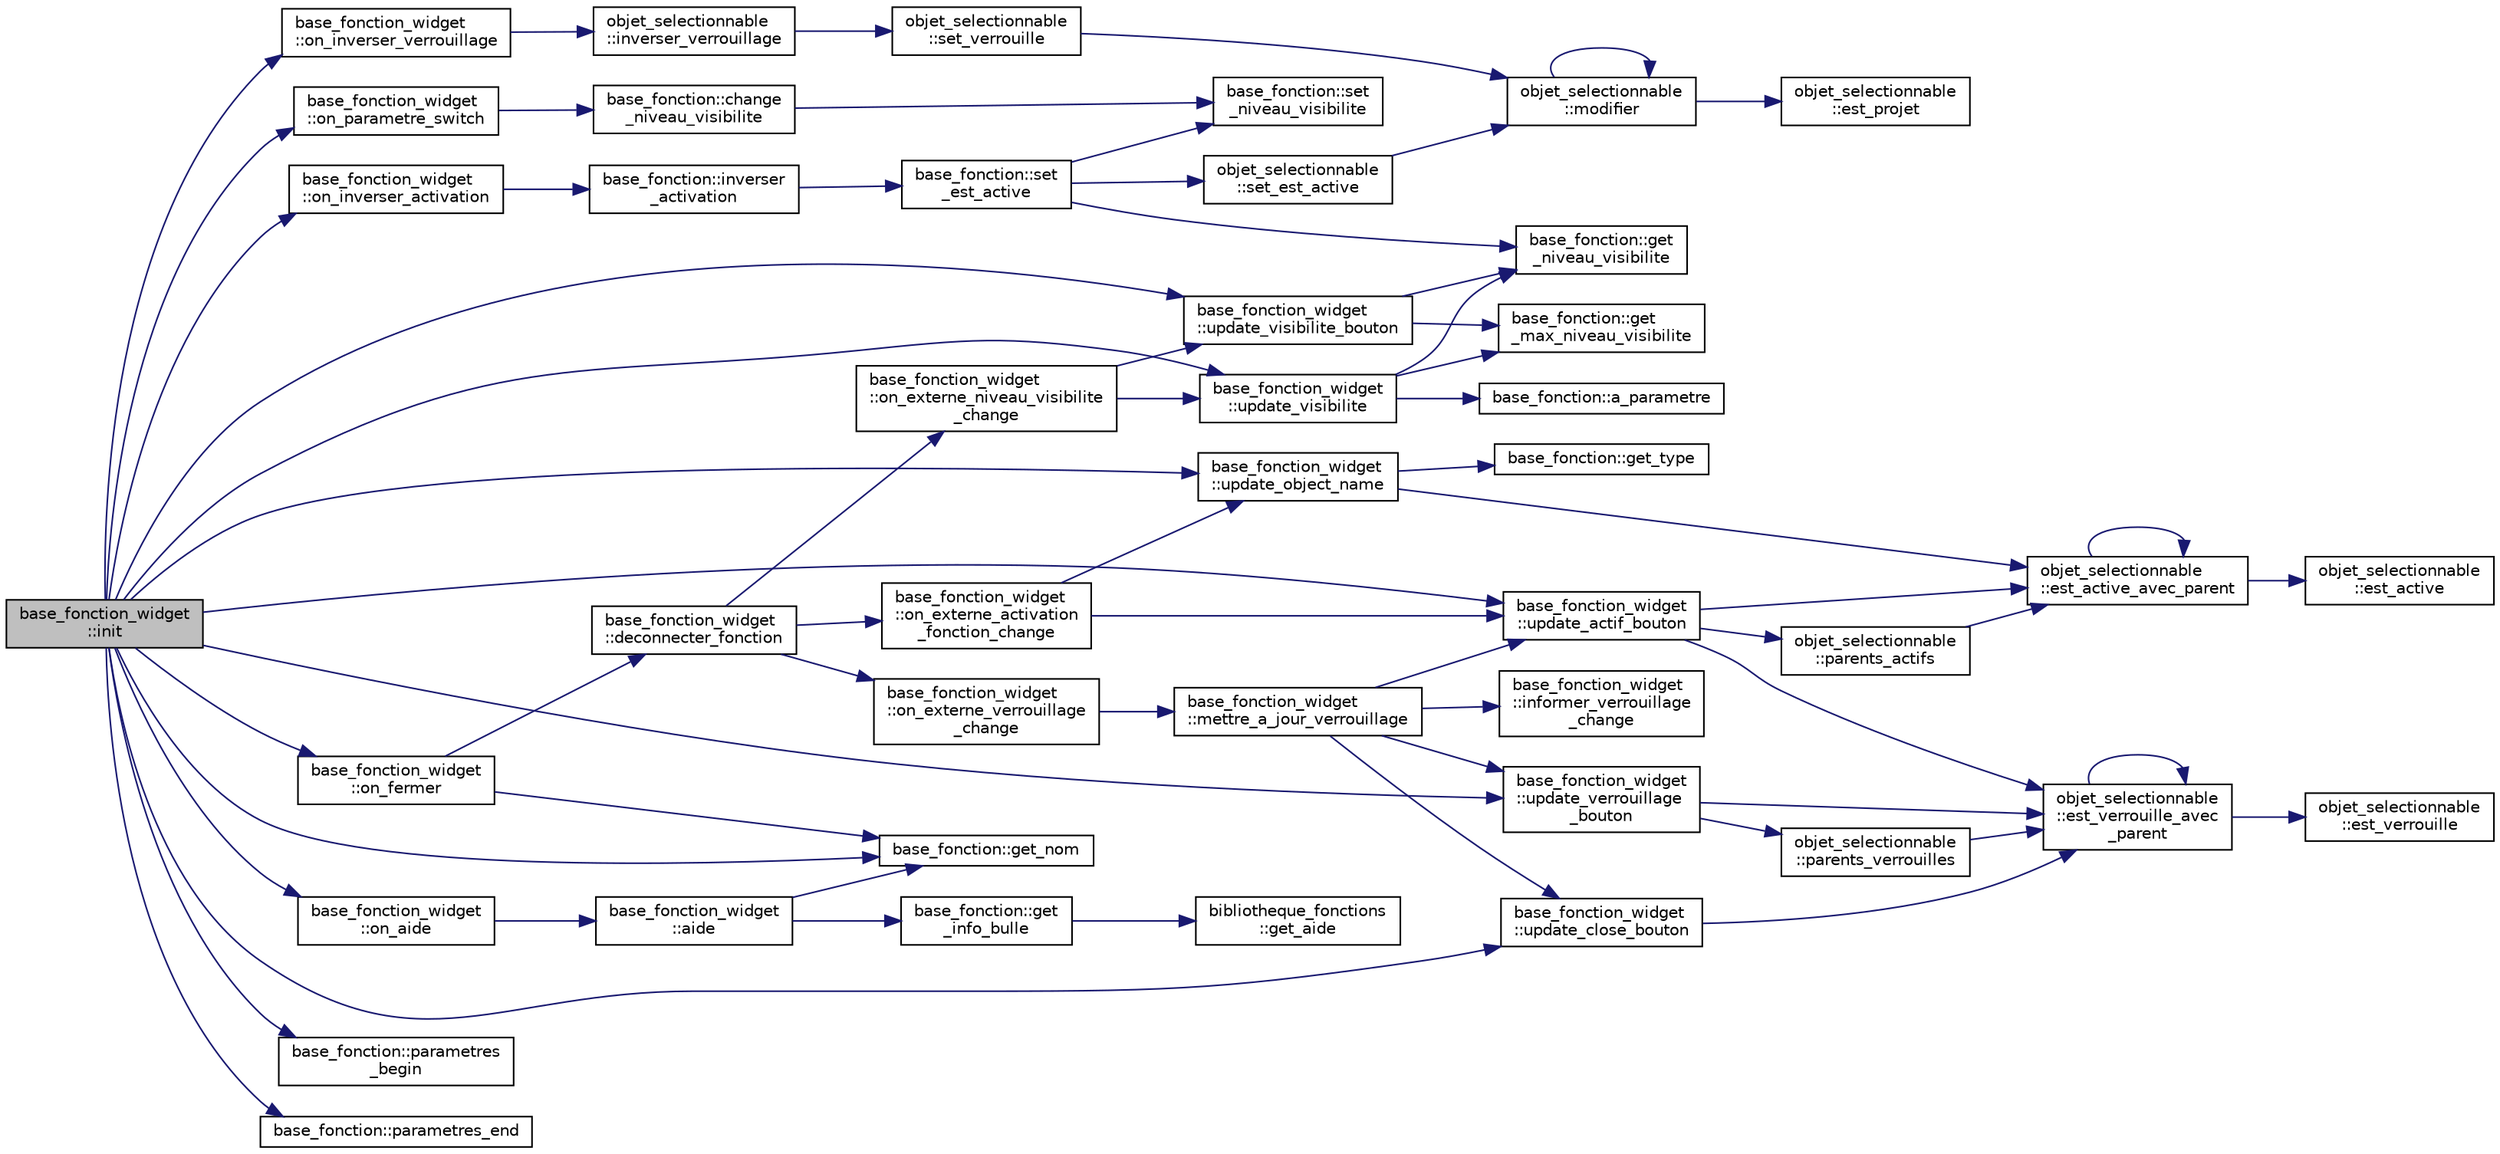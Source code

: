 digraph "base_fonction_widget::init"
{
  edge [fontname="Helvetica",fontsize="10",labelfontname="Helvetica",labelfontsize="10"];
  node [fontname="Helvetica",fontsize="10",shape=record];
  rankdir="LR";
  Node96 [label="base_fonction_widget\l::init",height=0.2,width=0.4,color="black", fillcolor="grey75", style="filled", fontcolor="black"];
  Node96 -> Node97 [color="midnightblue",fontsize="10",style="solid",fontname="Helvetica"];
  Node97 [label="base_fonction_widget\l::on_parametre_switch",height=0.2,width=0.4,color="black", fillcolor="white", style="filled",URL="$classbase__fonction__widget.html#a6b560463afa616caac97f5e5a9d0456b"];
  Node97 -> Node98 [color="midnightblue",fontsize="10",style="solid",fontname="Helvetica"];
  Node98 [label="base_fonction::change\l_niveau_visibilite",height=0.2,width=0.4,color="black", fillcolor="white", style="filled",URL="$classbase__fonction.html#a9a29109804d6f1a70350b45e8ef5a680"];
  Node98 -> Node99 [color="midnightblue",fontsize="10",style="solid",fontname="Helvetica"];
  Node99 [label="base_fonction::set\l_niveau_visibilite",height=0.2,width=0.4,color="black", fillcolor="white", style="filled",URL="$classbase__fonction.html#aac434731c9e5d95398d3baae6c74d447"];
  Node96 -> Node100 [color="midnightblue",fontsize="10",style="solid",fontname="Helvetica"];
  Node100 [label="base_fonction_widget\l::on_inverser_activation",height=0.2,width=0.4,color="black", fillcolor="white", style="filled",URL="$classbase__fonction__widget.html#acb52c3b688b3821f7fb307dc136ff49d",tooltip="Le bouton d&#39;inversion d&#39;activation est activé. "];
  Node100 -> Node101 [color="midnightblue",fontsize="10",style="solid",fontname="Helvetica"];
  Node101 [label="base_fonction::inverser\l_activation",height=0.2,width=0.4,color="black", fillcolor="white", style="filled",URL="$classbase__fonction.html#aaf72b5fa4bf0bd4ee43d7eab0aeac984"];
  Node101 -> Node102 [color="midnightblue",fontsize="10",style="solid",fontname="Helvetica"];
  Node102 [label="base_fonction::set\l_est_active",height=0.2,width=0.4,color="black", fillcolor="white", style="filled",URL="$classbase__fonction.html#a58252a04c7afea216c29d13132b0d6a2"];
  Node102 -> Node103 [color="midnightblue",fontsize="10",style="solid",fontname="Helvetica"];
  Node103 [label="base_fonction::get\l_niveau_visibilite",height=0.2,width=0.4,color="black", fillcolor="white", style="filled",URL="$classbase__fonction.html#aad1c92b3ed0b589ba58323132ab4aae7"];
  Node102 -> Node99 [color="midnightblue",fontsize="10",style="solid",fontname="Helvetica"];
  Node102 -> Node104 [color="midnightblue",fontsize="10",style="solid",fontname="Helvetica"];
  Node104 [label="objet_selectionnable\l::set_est_active",height=0.2,width=0.4,color="black", fillcolor="white", style="filled",URL="$classobjet__selectionnable.html#acb1bf63e061079a402c929ce346b0b22"];
  Node104 -> Node105 [color="midnightblue",fontsize="10",style="solid",fontname="Helvetica"];
  Node105 [label="objet_selectionnable\l::modifier",height=0.2,width=0.4,color="black", fillcolor="white", style="filled",URL="$classobjet__selectionnable.html#a9f76b8e89231a79c3fc840af874bd868"];
  Node105 -> Node106 [color="midnightblue",fontsize="10",style="solid",fontname="Helvetica"];
  Node106 [label="objet_selectionnable\l::est_projet",height=0.2,width=0.4,color="black", fillcolor="white", style="filled",URL="$classobjet__selectionnable.html#a49ea1a29523e46f099896477a2b43eaa"];
  Node105 -> Node105 [color="midnightblue",fontsize="10",style="solid",fontname="Helvetica"];
  Node96 -> Node107 [color="midnightblue",fontsize="10",style="solid",fontname="Helvetica"];
  Node107 [label="base_fonction_widget\l::on_inverser_verrouillage",height=0.2,width=0.4,color="black", fillcolor="white", style="filled",URL="$classbase__fonction__widget.html#a9e1f1563d0793c0601c8dc5b8a1e7326",tooltip="Le bouton de verrouillage d&#39;activation est activé. "];
  Node107 -> Node108 [color="midnightblue",fontsize="10",style="solid",fontname="Helvetica"];
  Node108 [label="objet_selectionnable\l::inverser_verrouillage",height=0.2,width=0.4,color="black", fillcolor="white", style="filled",URL="$classobjet__selectionnable.html#a028ac895965858e0e8e8e2cc25e8323c"];
  Node108 -> Node109 [color="midnightblue",fontsize="10",style="solid",fontname="Helvetica"];
  Node109 [label="objet_selectionnable\l::set_verrouille",height=0.2,width=0.4,color="black", fillcolor="white", style="filled",URL="$classobjet__selectionnable.html#a5d39343f43293805a0b60e8520687d87"];
  Node109 -> Node105 [color="midnightblue",fontsize="10",style="solid",fontname="Helvetica"];
  Node96 -> Node110 [color="midnightblue",fontsize="10",style="solid",fontname="Helvetica"];
  Node110 [label="base_fonction_widget\l::on_aide",height=0.2,width=0.4,color="black", fillcolor="white", style="filled",URL="$classbase__fonction__widget.html#aa9ed6c2c549d58a33a9ea3c36dae27ba"];
  Node110 -> Node111 [color="midnightblue",fontsize="10",style="solid",fontname="Helvetica"];
  Node111 [label="base_fonction_widget\l::aide",height=0.2,width=0.4,color="black", fillcolor="white", style="filled",URL="$classbase__fonction__widget.html#ab743a655c281ef042772378c76c2de82"];
  Node111 -> Node112 [color="midnightblue",fontsize="10",style="solid",fontname="Helvetica"];
  Node112 [label="base_fonction::get_nom",height=0.2,width=0.4,color="black", fillcolor="white", style="filled",URL="$classbase__fonction.html#aa184addbc0e71b3fd255b2f0b9e7c99e",tooltip="Retourne le nom de la fonction. "];
  Node111 -> Node113 [color="midnightblue",fontsize="10",style="solid",fontname="Helvetica"];
  Node113 [label="base_fonction::get\l_info_bulle",height=0.2,width=0.4,color="black", fillcolor="white", style="filled",URL="$classbase__fonction.html#a3164fc49ae9d3f7b9902745014036751",tooltip="Méthode d&#39;accès à l&#39;info bulle. "];
  Node113 -> Node114 [color="midnightblue",fontsize="10",style="solid",fontname="Helvetica"];
  Node114 [label="bibliotheque_fonctions\l::get_aide",height=0.2,width=0.4,color="black", fillcolor="white", style="filled",URL="$classbibliotheque__fonctions.html#af09bab02cd189c76012784c77f336a90"];
  Node96 -> Node112 [color="midnightblue",fontsize="10",style="solid",fontname="Helvetica"];
  Node96 -> Node115 [color="midnightblue",fontsize="10",style="solid",fontname="Helvetica"];
  Node115 [label="base_fonction_widget\l::on_fermer",height=0.2,width=0.4,color="black", fillcolor="white", style="filled",URL="$classbase__fonction__widget.html#a2e6e9fd90f86e175e6202ec057f0f297",tooltip="Le bouton fermer est activé. "];
  Node115 -> Node112 [color="midnightblue",fontsize="10",style="solid",fontname="Helvetica"];
  Node115 -> Node116 [color="midnightblue",fontsize="10",style="solid",fontname="Helvetica"];
  Node116 [label="base_fonction_widget\l::deconnecter_fonction",height=0.2,width=0.4,color="black", fillcolor="white", style="filled",URL="$classbase__fonction__widget.html#a38df68f6f1a38a5d2f653ccc75b3d54d",tooltip="Déconnecter la fonction. "];
  Node116 -> Node117 [color="midnightblue",fontsize="10",style="solid",fontname="Helvetica"];
  Node117 [label="base_fonction_widget\l::on_externe_activation\l_fonction_change",height=0.2,width=0.4,color="black", fillcolor="white", style="filled",URL="$classbase__fonction__widget.html#ad5f92c5b95f40e2962fced2467de68bf",tooltip="L&#39;activation de la fonction est modifié. "];
  Node117 -> Node118 [color="midnightblue",fontsize="10",style="solid",fontname="Helvetica"];
  Node118 [label="base_fonction_widget\l::update_actif_bouton",height=0.2,width=0.4,color="black", fillcolor="white", style="filled",URL="$classbase__fonction__widget.html#a548a6571fb757666807a6b3e95485dea",tooltip="Mise à jour du bouton d&#39;activation. "];
  Node118 -> Node119 [color="midnightblue",fontsize="10",style="solid",fontname="Helvetica"];
  Node119 [label="objet_selectionnable\l::est_verrouille_avec\l_parent",height=0.2,width=0.4,color="black", fillcolor="white", style="filled",URL="$classobjet__selectionnable.html#a001c4584a6430689f478544ec560fb7e"];
  Node119 -> Node120 [color="midnightblue",fontsize="10",style="solid",fontname="Helvetica"];
  Node120 [label="objet_selectionnable\l::est_verrouille",height=0.2,width=0.4,color="black", fillcolor="white", style="filled",URL="$classobjet__selectionnable.html#ae9c29950b9e5b582338ac659ecc3e3d6"];
  Node119 -> Node119 [color="midnightblue",fontsize="10",style="solid",fontname="Helvetica"];
  Node118 -> Node121 [color="midnightblue",fontsize="10",style="solid",fontname="Helvetica"];
  Node121 [label="objet_selectionnable\l::est_active_avec_parent",height=0.2,width=0.4,color="black", fillcolor="white", style="filled",URL="$classobjet__selectionnable.html#ab86bf8b056ebc44909fb899dc6834422"];
  Node121 -> Node122 [color="midnightblue",fontsize="10",style="solid",fontname="Helvetica"];
  Node122 [label="objet_selectionnable\l::est_active",height=0.2,width=0.4,color="black", fillcolor="white", style="filled",URL="$classobjet__selectionnable.html#a9a0bf43723dd1656224cec9f3c42bba0"];
  Node121 -> Node121 [color="midnightblue",fontsize="10",style="solid",fontname="Helvetica"];
  Node118 -> Node123 [color="midnightblue",fontsize="10",style="solid",fontname="Helvetica"];
  Node123 [label="objet_selectionnable\l::parents_actifs",height=0.2,width=0.4,color="black", fillcolor="white", style="filled",URL="$classobjet__selectionnable.html#a65b1afceca6ba5882edb9b7707d851f8"];
  Node123 -> Node121 [color="midnightblue",fontsize="10",style="solid",fontname="Helvetica"];
  Node117 -> Node124 [color="midnightblue",fontsize="10",style="solid",fontname="Helvetica"];
  Node124 [label="base_fonction_widget\l::update_object_name",height=0.2,width=0.4,color="black", fillcolor="white", style="filled",URL="$classbase__fonction__widget.html#a9e330f5ec8c7eac285d1c78cc82e0ea0",tooltip="Mise à jour du nom de l&#39;objet. "];
  Node124 -> Node121 [color="midnightblue",fontsize="10",style="solid",fontname="Helvetica"];
  Node124 -> Node125 [color="midnightblue",fontsize="10",style="solid",fontname="Helvetica"];
  Node125 [label="base_fonction::get_type",height=0.2,width=0.4,color="black", fillcolor="white", style="filled",URL="$classbase__fonction.html#a8ed620b54f5ef377c2593952eafd6ad9",tooltip="Retourne le type de la fonction. "];
  Node116 -> Node126 [color="midnightblue",fontsize="10",style="solid",fontname="Helvetica"];
  Node126 [label="base_fonction_widget\l::on_externe_verrouillage\l_change",height=0.2,width=0.4,color="black", fillcolor="white", style="filled",URL="$classbase__fonction__widget.html#a7aaa562bd9757a4a4365867b7fdaa024",tooltip="Le verrouillage de la fonction est modifié. "];
  Node126 -> Node127 [color="midnightblue",fontsize="10",style="solid",fontname="Helvetica"];
  Node127 [label="base_fonction_widget\l::mettre_a_jour_verrouillage",height=0.2,width=0.4,color="black", fillcolor="white", style="filled",URL="$classbase__fonction__widget.html#a7b70afc37ac7d91da2ce41bd62ea185c"];
  Node127 -> Node128 [color="midnightblue",fontsize="10",style="solid",fontname="Helvetica"];
  Node128 [label="base_fonction_widget\l::update_verrouillage\l_bouton",height=0.2,width=0.4,color="black", fillcolor="white", style="filled",URL="$classbase__fonction__widget.html#a6409997ef11539e0811573c7655532ee",tooltip="Mise à jour du bouton de verrouillage. "];
  Node128 -> Node129 [color="midnightblue",fontsize="10",style="solid",fontname="Helvetica"];
  Node129 [label="objet_selectionnable\l::parents_verrouilles",height=0.2,width=0.4,color="black", fillcolor="white", style="filled",URL="$classobjet__selectionnable.html#ad9357af8b3471529814165378c6ce13d"];
  Node129 -> Node119 [color="midnightblue",fontsize="10",style="solid",fontname="Helvetica"];
  Node128 -> Node119 [color="midnightblue",fontsize="10",style="solid",fontname="Helvetica"];
  Node127 -> Node118 [color="midnightblue",fontsize="10",style="solid",fontname="Helvetica"];
  Node127 -> Node130 [color="midnightblue",fontsize="10",style="solid",fontname="Helvetica"];
  Node130 [label="base_fonction_widget\l::update_close_bouton",height=0.2,width=0.4,color="black", fillcolor="white", style="filled",URL="$classbase__fonction__widget.html#a4820f0a814f27542d1f0c9dc8de535a3"];
  Node130 -> Node119 [color="midnightblue",fontsize="10",style="solid",fontname="Helvetica"];
  Node127 -> Node131 [color="midnightblue",fontsize="10",style="solid",fontname="Helvetica"];
  Node131 [label="base_fonction_widget\l::informer_verrouillage\l_change",height=0.2,width=0.4,color="black", fillcolor="white", style="filled",URL="$classbase__fonction__widget.html#aa4f470af8fb51c1ff276b18205104c94"];
  Node116 -> Node132 [color="midnightblue",fontsize="10",style="solid",fontname="Helvetica"];
  Node132 [label="base_fonction_widget\l::on_externe_niveau_visibilite\l_change",height=0.2,width=0.4,color="black", fillcolor="white", style="filled",URL="$classbase__fonction__widget.html#aca2caf600b1453a47ceca71cd3fdf6d9"];
  Node132 -> Node133 [color="midnightblue",fontsize="10",style="solid",fontname="Helvetica"];
  Node133 [label="base_fonction_widget\l::update_visibilite_bouton",height=0.2,width=0.4,color="black", fillcolor="white", style="filled",URL="$classbase__fonction__widget.html#aae7f6163e10dcad3463d62ca366b0ab3",tooltip="Mise à jour du bouton d&#39;activation. "];
  Node133 -> Node103 [color="midnightblue",fontsize="10",style="solid",fontname="Helvetica"];
  Node133 -> Node134 [color="midnightblue",fontsize="10",style="solid",fontname="Helvetica"];
  Node134 [label="base_fonction::get\l_max_niveau_visibilite",height=0.2,width=0.4,color="black", fillcolor="white", style="filled",URL="$classbase__fonction.html#a77377a91b67ba3559235beda6a86478e"];
  Node132 -> Node135 [color="midnightblue",fontsize="10",style="solid",fontname="Helvetica"];
  Node135 [label="base_fonction_widget\l::update_visibilite",height=0.2,width=0.4,color="black", fillcolor="white", style="filled",URL="$classbase__fonction__widget.html#adf4804d6d9006f77343cdd242e99b29b",tooltip="Mise à jour de la visibilité. "];
  Node135 -> Node103 [color="midnightblue",fontsize="10",style="solid",fontname="Helvetica"];
  Node135 -> Node136 [color="midnightblue",fontsize="10",style="solid",fontname="Helvetica"];
  Node136 [label="base_fonction::a_parametre",height=0.2,width=0.4,color="black", fillcolor="white", style="filled",URL="$classbase__fonction.html#ad49027db1f943c9ab8f36f8fbdd9b80b"];
  Node135 -> Node134 [color="midnightblue",fontsize="10",style="solid",fontname="Helvetica"];
  Node96 -> Node137 [color="midnightblue",fontsize="10",style="solid",fontname="Helvetica"];
  Node137 [label="base_fonction::parametres\l_begin",height=0.2,width=0.4,color="black", fillcolor="white", style="filled",URL="$classbase__fonction.html#aa6a1b06544f57e26311eba48b08eaf54"];
  Node96 -> Node138 [color="midnightblue",fontsize="10",style="solid",fontname="Helvetica"];
  Node138 [label="base_fonction::parametres_end",height=0.2,width=0.4,color="black", fillcolor="white", style="filled",URL="$classbase__fonction.html#a39f01a1372ee04c2620602c530431506"];
  Node96 -> Node118 [color="midnightblue",fontsize="10",style="solid",fontname="Helvetica"];
  Node96 -> Node128 [color="midnightblue",fontsize="10",style="solid",fontname="Helvetica"];
  Node96 -> Node130 [color="midnightblue",fontsize="10",style="solid",fontname="Helvetica"];
  Node96 -> Node133 [color="midnightblue",fontsize="10",style="solid",fontname="Helvetica"];
  Node96 -> Node124 [color="midnightblue",fontsize="10",style="solid",fontname="Helvetica"];
  Node96 -> Node135 [color="midnightblue",fontsize="10",style="solid",fontname="Helvetica"];
}
